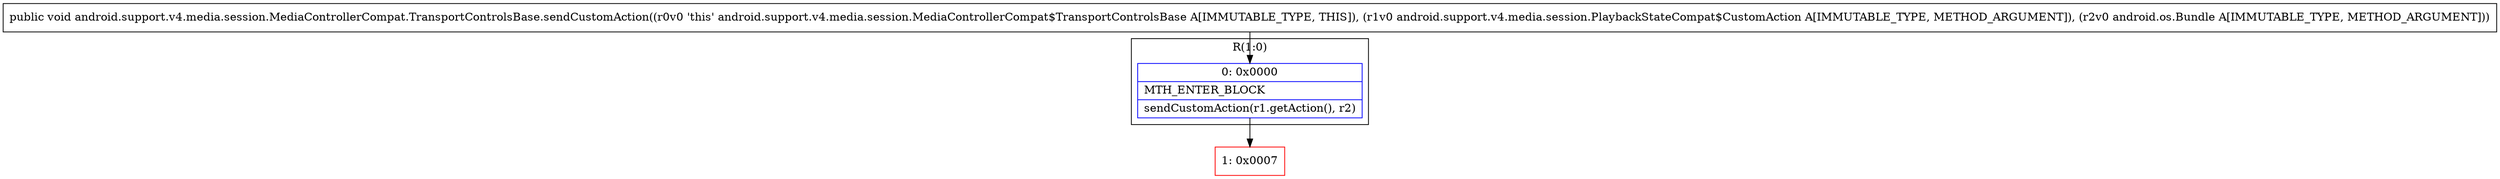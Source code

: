 digraph "CFG forandroid.support.v4.media.session.MediaControllerCompat.TransportControlsBase.sendCustomAction(Landroid\/support\/v4\/media\/session\/PlaybackStateCompat$CustomAction;Landroid\/os\/Bundle;)V" {
subgraph cluster_Region_299077242 {
label = "R(1:0)";
node [shape=record,color=blue];
Node_0 [shape=record,label="{0\:\ 0x0000|MTH_ENTER_BLOCK\l|sendCustomAction(r1.getAction(), r2)\l}"];
}
Node_1 [shape=record,color=red,label="{1\:\ 0x0007}"];
MethodNode[shape=record,label="{public void android.support.v4.media.session.MediaControllerCompat.TransportControlsBase.sendCustomAction((r0v0 'this' android.support.v4.media.session.MediaControllerCompat$TransportControlsBase A[IMMUTABLE_TYPE, THIS]), (r1v0 android.support.v4.media.session.PlaybackStateCompat$CustomAction A[IMMUTABLE_TYPE, METHOD_ARGUMENT]), (r2v0 android.os.Bundle A[IMMUTABLE_TYPE, METHOD_ARGUMENT])) }"];
MethodNode -> Node_0;
Node_0 -> Node_1;
}

